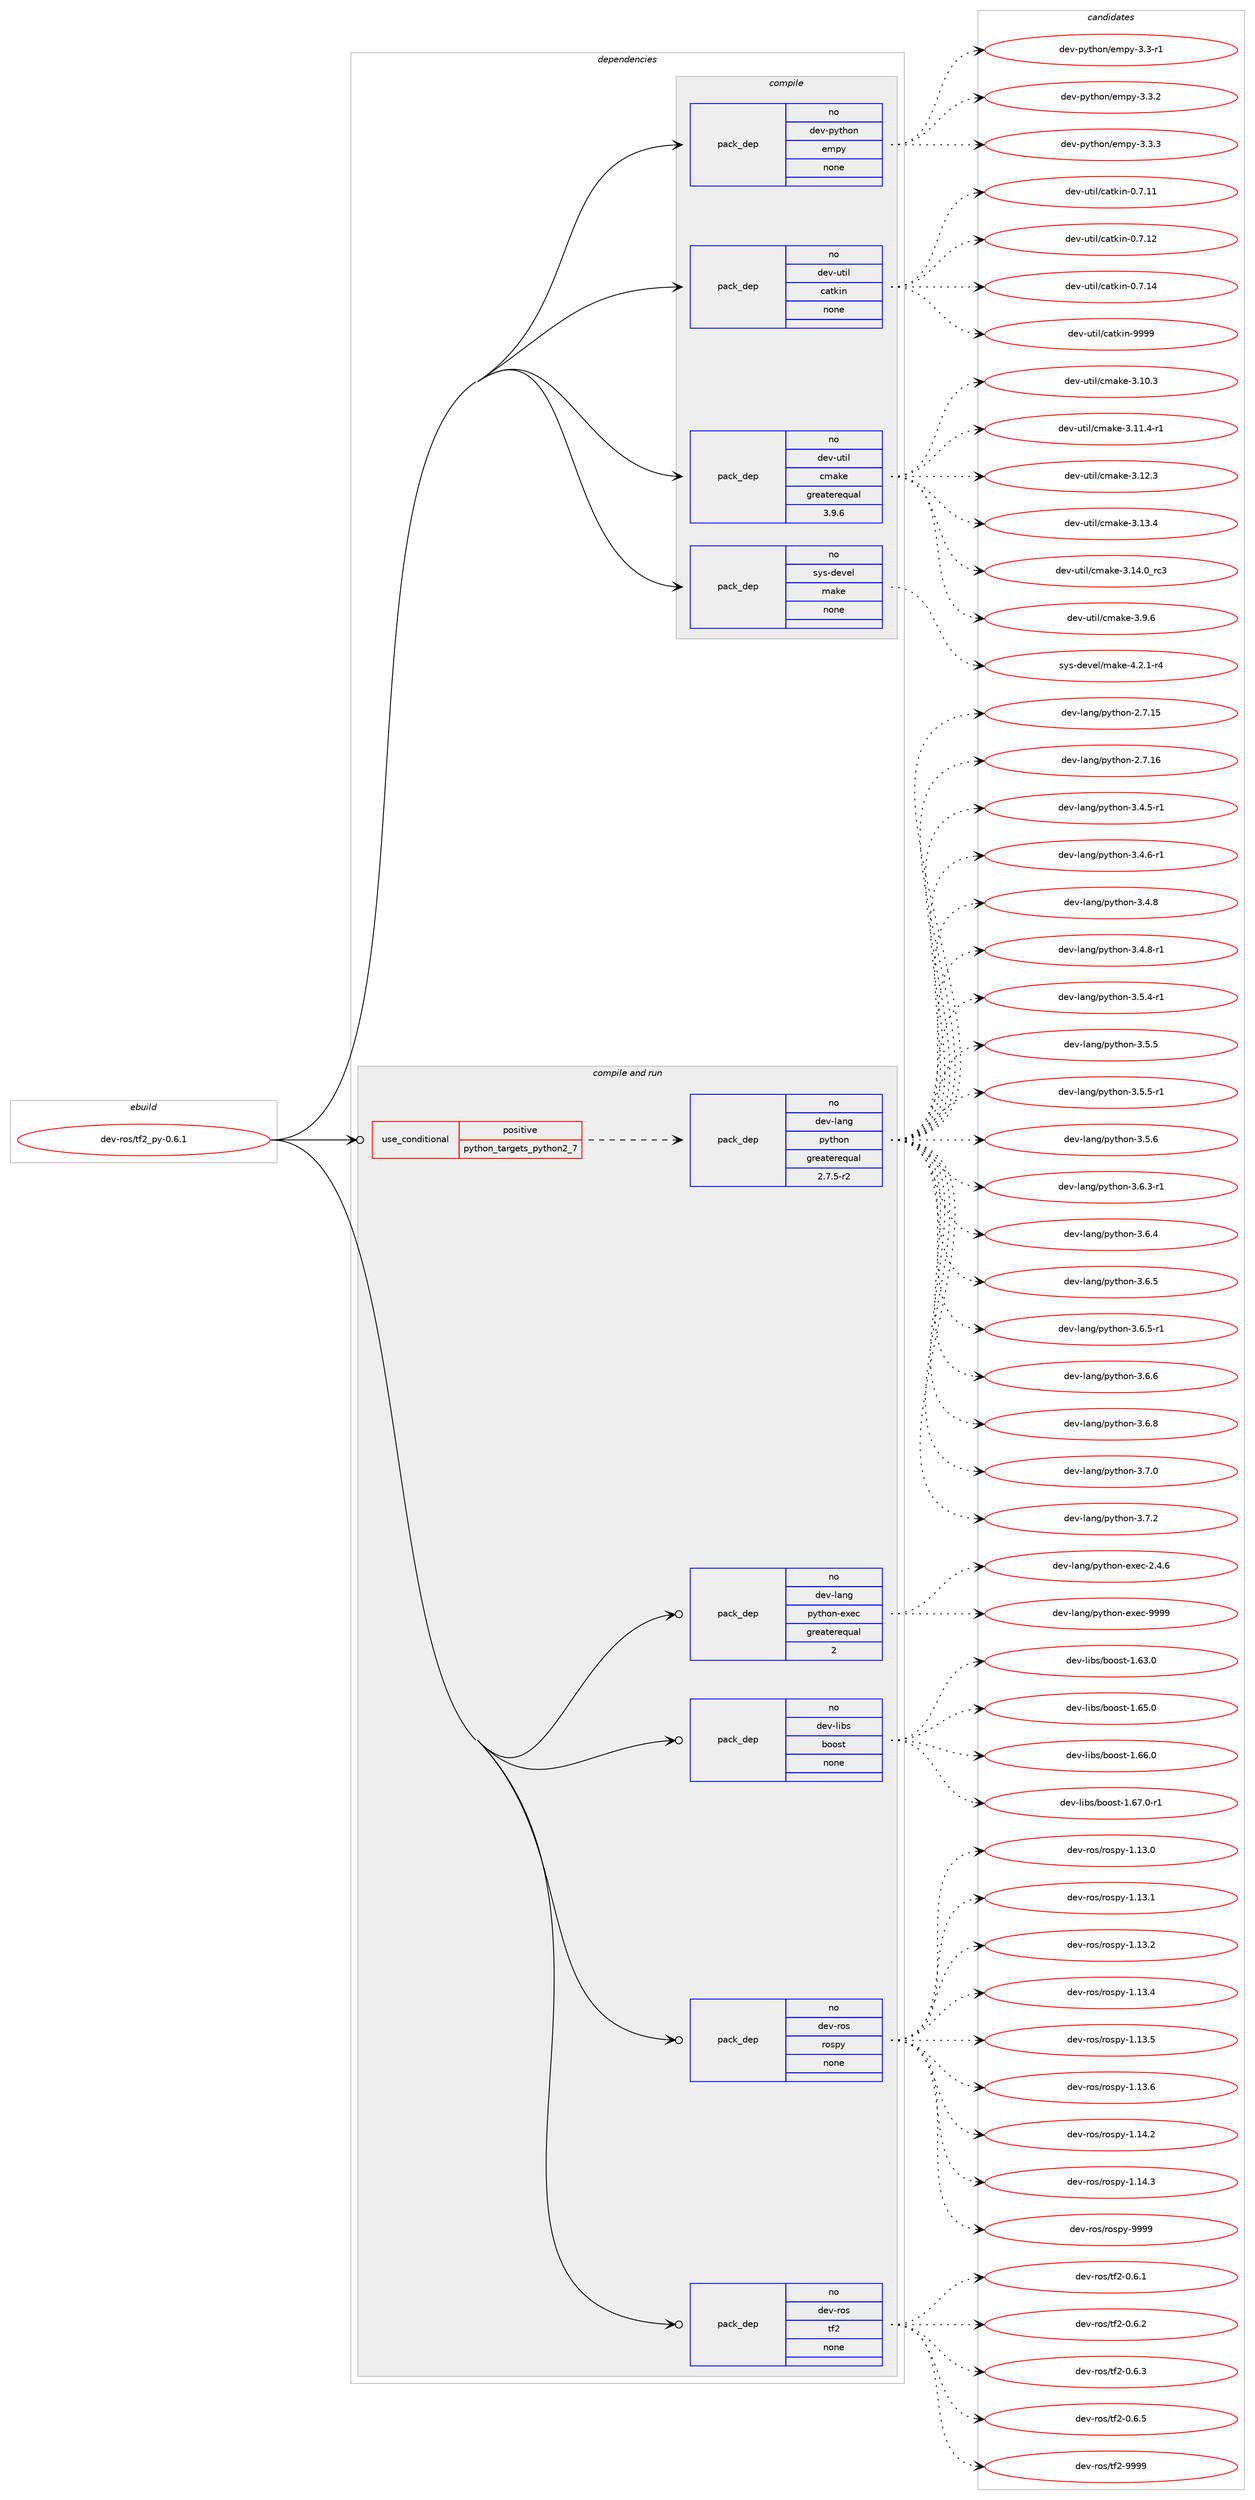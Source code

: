 digraph prolog {

# *************
# Graph options
# *************

newrank=true;
concentrate=true;
compound=true;
graph [rankdir=LR,fontname=Helvetica,fontsize=10,ranksep=1.5];#, ranksep=2.5, nodesep=0.2];
edge  [arrowhead=vee];
node  [fontname=Helvetica,fontsize=10];

# **********
# The ebuild
# **********

subgraph cluster_leftcol {
color=gray;
rank=same;
label=<<i>ebuild</i>>;
id [label="dev-ros/tf2_py-0.6.1", color=red, width=4, href="../dev-ros/tf2_py-0.6.1.svg"];
}

# ****************
# The dependencies
# ****************

subgraph cluster_midcol {
color=gray;
label=<<i>dependencies</i>>;
subgraph cluster_compile {
fillcolor="#eeeeee";
style=filled;
label=<<i>compile</i>>;
subgraph pack1060546 {
dependency1475527 [label=<<TABLE BORDER="0" CELLBORDER="1" CELLSPACING="0" CELLPADDING="4" WIDTH="220"><TR><TD ROWSPAN="6" CELLPADDING="30">pack_dep</TD></TR><TR><TD WIDTH="110">no</TD></TR><TR><TD>dev-python</TD></TR><TR><TD>empy</TD></TR><TR><TD>none</TD></TR><TR><TD></TD></TR></TABLE>>, shape=none, color=blue];
}
id:e -> dependency1475527:w [weight=20,style="solid",arrowhead="vee"];
subgraph pack1060547 {
dependency1475528 [label=<<TABLE BORDER="0" CELLBORDER="1" CELLSPACING="0" CELLPADDING="4" WIDTH="220"><TR><TD ROWSPAN="6" CELLPADDING="30">pack_dep</TD></TR><TR><TD WIDTH="110">no</TD></TR><TR><TD>dev-util</TD></TR><TR><TD>catkin</TD></TR><TR><TD>none</TD></TR><TR><TD></TD></TR></TABLE>>, shape=none, color=blue];
}
id:e -> dependency1475528:w [weight=20,style="solid",arrowhead="vee"];
subgraph pack1060548 {
dependency1475529 [label=<<TABLE BORDER="0" CELLBORDER="1" CELLSPACING="0" CELLPADDING="4" WIDTH="220"><TR><TD ROWSPAN="6" CELLPADDING="30">pack_dep</TD></TR><TR><TD WIDTH="110">no</TD></TR><TR><TD>dev-util</TD></TR><TR><TD>cmake</TD></TR><TR><TD>greaterequal</TD></TR><TR><TD>3.9.6</TD></TR></TABLE>>, shape=none, color=blue];
}
id:e -> dependency1475529:w [weight=20,style="solid",arrowhead="vee"];
subgraph pack1060549 {
dependency1475530 [label=<<TABLE BORDER="0" CELLBORDER="1" CELLSPACING="0" CELLPADDING="4" WIDTH="220"><TR><TD ROWSPAN="6" CELLPADDING="30">pack_dep</TD></TR><TR><TD WIDTH="110">no</TD></TR><TR><TD>sys-devel</TD></TR><TR><TD>make</TD></TR><TR><TD>none</TD></TR><TR><TD></TD></TR></TABLE>>, shape=none, color=blue];
}
id:e -> dependency1475530:w [weight=20,style="solid",arrowhead="vee"];
}
subgraph cluster_compileandrun {
fillcolor="#eeeeee";
style=filled;
label=<<i>compile and run</i>>;
subgraph cond391591 {
dependency1475531 [label=<<TABLE BORDER="0" CELLBORDER="1" CELLSPACING="0" CELLPADDING="4"><TR><TD ROWSPAN="3" CELLPADDING="10">use_conditional</TD></TR><TR><TD>positive</TD></TR><TR><TD>python_targets_python2_7</TD></TR></TABLE>>, shape=none, color=red];
subgraph pack1060550 {
dependency1475532 [label=<<TABLE BORDER="0" CELLBORDER="1" CELLSPACING="0" CELLPADDING="4" WIDTH="220"><TR><TD ROWSPAN="6" CELLPADDING="30">pack_dep</TD></TR><TR><TD WIDTH="110">no</TD></TR><TR><TD>dev-lang</TD></TR><TR><TD>python</TD></TR><TR><TD>greaterequal</TD></TR><TR><TD>2.7.5-r2</TD></TR></TABLE>>, shape=none, color=blue];
}
dependency1475531:e -> dependency1475532:w [weight=20,style="dashed",arrowhead="vee"];
}
id:e -> dependency1475531:w [weight=20,style="solid",arrowhead="odotvee"];
subgraph pack1060551 {
dependency1475533 [label=<<TABLE BORDER="0" CELLBORDER="1" CELLSPACING="0" CELLPADDING="4" WIDTH="220"><TR><TD ROWSPAN="6" CELLPADDING="30">pack_dep</TD></TR><TR><TD WIDTH="110">no</TD></TR><TR><TD>dev-lang</TD></TR><TR><TD>python-exec</TD></TR><TR><TD>greaterequal</TD></TR><TR><TD>2</TD></TR></TABLE>>, shape=none, color=blue];
}
id:e -> dependency1475533:w [weight=20,style="solid",arrowhead="odotvee"];
subgraph pack1060552 {
dependency1475534 [label=<<TABLE BORDER="0" CELLBORDER="1" CELLSPACING="0" CELLPADDING="4" WIDTH="220"><TR><TD ROWSPAN="6" CELLPADDING="30">pack_dep</TD></TR><TR><TD WIDTH="110">no</TD></TR><TR><TD>dev-libs</TD></TR><TR><TD>boost</TD></TR><TR><TD>none</TD></TR><TR><TD></TD></TR></TABLE>>, shape=none, color=blue];
}
id:e -> dependency1475534:w [weight=20,style="solid",arrowhead="odotvee"];
subgraph pack1060553 {
dependency1475535 [label=<<TABLE BORDER="0" CELLBORDER="1" CELLSPACING="0" CELLPADDING="4" WIDTH="220"><TR><TD ROWSPAN="6" CELLPADDING="30">pack_dep</TD></TR><TR><TD WIDTH="110">no</TD></TR><TR><TD>dev-ros</TD></TR><TR><TD>rospy</TD></TR><TR><TD>none</TD></TR><TR><TD></TD></TR></TABLE>>, shape=none, color=blue];
}
id:e -> dependency1475535:w [weight=20,style="solid",arrowhead="odotvee"];
subgraph pack1060554 {
dependency1475536 [label=<<TABLE BORDER="0" CELLBORDER="1" CELLSPACING="0" CELLPADDING="4" WIDTH="220"><TR><TD ROWSPAN="6" CELLPADDING="30">pack_dep</TD></TR><TR><TD WIDTH="110">no</TD></TR><TR><TD>dev-ros</TD></TR><TR><TD>tf2</TD></TR><TR><TD>none</TD></TR><TR><TD></TD></TR></TABLE>>, shape=none, color=blue];
}
id:e -> dependency1475536:w [weight=20,style="solid",arrowhead="odotvee"];
}
subgraph cluster_run {
fillcolor="#eeeeee";
style=filled;
label=<<i>run</i>>;
}
}

# **************
# The candidates
# **************

subgraph cluster_choices {
rank=same;
color=gray;
label=<<i>candidates</i>>;

subgraph choice1060546 {
color=black;
nodesep=1;
choice1001011184511212111610411111047101109112121455146514511449 [label="dev-python/empy-3.3-r1", color=red, width=4,href="../dev-python/empy-3.3-r1.svg"];
choice1001011184511212111610411111047101109112121455146514650 [label="dev-python/empy-3.3.2", color=red, width=4,href="../dev-python/empy-3.3.2.svg"];
choice1001011184511212111610411111047101109112121455146514651 [label="dev-python/empy-3.3.3", color=red, width=4,href="../dev-python/empy-3.3.3.svg"];
dependency1475527:e -> choice1001011184511212111610411111047101109112121455146514511449:w [style=dotted,weight="100"];
dependency1475527:e -> choice1001011184511212111610411111047101109112121455146514650:w [style=dotted,weight="100"];
dependency1475527:e -> choice1001011184511212111610411111047101109112121455146514651:w [style=dotted,weight="100"];
}
subgraph choice1060547 {
color=black;
nodesep=1;
choice1001011184511711610510847999711610710511045484655464949 [label="dev-util/catkin-0.7.11", color=red, width=4,href="../dev-util/catkin-0.7.11.svg"];
choice1001011184511711610510847999711610710511045484655464950 [label="dev-util/catkin-0.7.12", color=red, width=4,href="../dev-util/catkin-0.7.12.svg"];
choice1001011184511711610510847999711610710511045484655464952 [label="dev-util/catkin-0.7.14", color=red, width=4,href="../dev-util/catkin-0.7.14.svg"];
choice100101118451171161051084799971161071051104557575757 [label="dev-util/catkin-9999", color=red, width=4,href="../dev-util/catkin-9999.svg"];
dependency1475528:e -> choice1001011184511711610510847999711610710511045484655464949:w [style=dotted,weight="100"];
dependency1475528:e -> choice1001011184511711610510847999711610710511045484655464950:w [style=dotted,weight="100"];
dependency1475528:e -> choice1001011184511711610510847999711610710511045484655464952:w [style=dotted,weight="100"];
dependency1475528:e -> choice100101118451171161051084799971161071051104557575757:w [style=dotted,weight="100"];
}
subgraph choice1060548 {
color=black;
nodesep=1;
choice1001011184511711610510847991099710710145514649484651 [label="dev-util/cmake-3.10.3", color=red, width=4,href="../dev-util/cmake-3.10.3.svg"];
choice10010111845117116105108479910997107101455146494946524511449 [label="dev-util/cmake-3.11.4-r1", color=red, width=4,href="../dev-util/cmake-3.11.4-r1.svg"];
choice1001011184511711610510847991099710710145514649504651 [label="dev-util/cmake-3.12.3", color=red, width=4,href="../dev-util/cmake-3.12.3.svg"];
choice1001011184511711610510847991099710710145514649514652 [label="dev-util/cmake-3.13.4", color=red, width=4,href="../dev-util/cmake-3.13.4.svg"];
choice1001011184511711610510847991099710710145514649524648951149951 [label="dev-util/cmake-3.14.0_rc3", color=red, width=4,href="../dev-util/cmake-3.14.0_rc3.svg"];
choice10010111845117116105108479910997107101455146574654 [label="dev-util/cmake-3.9.6", color=red, width=4,href="../dev-util/cmake-3.9.6.svg"];
dependency1475529:e -> choice1001011184511711610510847991099710710145514649484651:w [style=dotted,weight="100"];
dependency1475529:e -> choice10010111845117116105108479910997107101455146494946524511449:w [style=dotted,weight="100"];
dependency1475529:e -> choice1001011184511711610510847991099710710145514649504651:w [style=dotted,weight="100"];
dependency1475529:e -> choice1001011184511711610510847991099710710145514649514652:w [style=dotted,weight="100"];
dependency1475529:e -> choice1001011184511711610510847991099710710145514649524648951149951:w [style=dotted,weight="100"];
dependency1475529:e -> choice10010111845117116105108479910997107101455146574654:w [style=dotted,weight="100"];
}
subgraph choice1060549 {
color=black;
nodesep=1;
choice1151211154510010111810110847109971071014552465046494511452 [label="sys-devel/make-4.2.1-r4", color=red, width=4,href="../sys-devel/make-4.2.1-r4.svg"];
dependency1475530:e -> choice1151211154510010111810110847109971071014552465046494511452:w [style=dotted,weight="100"];
}
subgraph choice1060550 {
color=black;
nodesep=1;
choice10010111845108971101034711212111610411111045504655464953 [label="dev-lang/python-2.7.15", color=red, width=4,href="../dev-lang/python-2.7.15.svg"];
choice10010111845108971101034711212111610411111045504655464954 [label="dev-lang/python-2.7.16", color=red, width=4,href="../dev-lang/python-2.7.16.svg"];
choice1001011184510897110103471121211161041111104551465246534511449 [label="dev-lang/python-3.4.5-r1", color=red, width=4,href="../dev-lang/python-3.4.5-r1.svg"];
choice1001011184510897110103471121211161041111104551465246544511449 [label="dev-lang/python-3.4.6-r1", color=red, width=4,href="../dev-lang/python-3.4.6-r1.svg"];
choice100101118451089711010347112121116104111110455146524656 [label="dev-lang/python-3.4.8", color=red, width=4,href="../dev-lang/python-3.4.8.svg"];
choice1001011184510897110103471121211161041111104551465246564511449 [label="dev-lang/python-3.4.8-r1", color=red, width=4,href="../dev-lang/python-3.4.8-r1.svg"];
choice1001011184510897110103471121211161041111104551465346524511449 [label="dev-lang/python-3.5.4-r1", color=red, width=4,href="../dev-lang/python-3.5.4-r1.svg"];
choice100101118451089711010347112121116104111110455146534653 [label="dev-lang/python-3.5.5", color=red, width=4,href="../dev-lang/python-3.5.5.svg"];
choice1001011184510897110103471121211161041111104551465346534511449 [label="dev-lang/python-3.5.5-r1", color=red, width=4,href="../dev-lang/python-3.5.5-r1.svg"];
choice100101118451089711010347112121116104111110455146534654 [label="dev-lang/python-3.5.6", color=red, width=4,href="../dev-lang/python-3.5.6.svg"];
choice1001011184510897110103471121211161041111104551465446514511449 [label="dev-lang/python-3.6.3-r1", color=red, width=4,href="../dev-lang/python-3.6.3-r1.svg"];
choice100101118451089711010347112121116104111110455146544652 [label="dev-lang/python-3.6.4", color=red, width=4,href="../dev-lang/python-3.6.4.svg"];
choice100101118451089711010347112121116104111110455146544653 [label="dev-lang/python-3.6.5", color=red, width=4,href="../dev-lang/python-3.6.5.svg"];
choice1001011184510897110103471121211161041111104551465446534511449 [label="dev-lang/python-3.6.5-r1", color=red, width=4,href="../dev-lang/python-3.6.5-r1.svg"];
choice100101118451089711010347112121116104111110455146544654 [label="dev-lang/python-3.6.6", color=red, width=4,href="../dev-lang/python-3.6.6.svg"];
choice100101118451089711010347112121116104111110455146544656 [label="dev-lang/python-3.6.8", color=red, width=4,href="../dev-lang/python-3.6.8.svg"];
choice100101118451089711010347112121116104111110455146554648 [label="dev-lang/python-3.7.0", color=red, width=4,href="../dev-lang/python-3.7.0.svg"];
choice100101118451089711010347112121116104111110455146554650 [label="dev-lang/python-3.7.2", color=red, width=4,href="../dev-lang/python-3.7.2.svg"];
dependency1475532:e -> choice10010111845108971101034711212111610411111045504655464953:w [style=dotted,weight="100"];
dependency1475532:e -> choice10010111845108971101034711212111610411111045504655464954:w [style=dotted,weight="100"];
dependency1475532:e -> choice1001011184510897110103471121211161041111104551465246534511449:w [style=dotted,weight="100"];
dependency1475532:e -> choice1001011184510897110103471121211161041111104551465246544511449:w [style=dotted,weight="100"];
dependency1475532:e -> choice100101118451089711010347112121116104111110455146524656:w [style=dotted,weight="100"];
dependency1475532:e -> choice1001011184510897110103471121211161041111104551465246564511449:w [style=dotted,weight="100"];
dependency1475532:e -> choice1001011184510897110103471121211161041111104551465346524511449:w [style=dotted,weight="100"];
dependency1475532:e -> choice100101118451089711010347112121116104111110455146534653:w [style=dotted,weight="100"];
dependency1475532:e -> choice1001011184510897110103471121211161041111104551465346534511449:w [style=dotted,weight="100"];
dependency1475532:e -> choice100101118451089711010347112121116104111110455146534654:w [style=dotted,weight="100"];
dependency1475532:e -> choice1001011184510897110103471121211161041111104551465446514511449:w [style=dotted,weight="100"];
dependency1475532:e -> choice100101118451089711010347112121116104111110455146544652:w [style=dotted,weight="100"];
dependency1475532:e -> choice100101118451089711010347112121116104111110455146544653:w [style=dotted,weight="100"];
dependency1475532:e -> choice1001011184510897110103471121211161041111104551465446534511449:w [style=dotted,weight="100"];
dependency1475532:e -> choice100101118451089711010347112121116104111110455146544654:w [style=dotted,weight="100"];
dependency1475532:e -> choice100101118451089711010347112121116104111110455146544656:w [style=dotted,weight="100"];
dependency1475532:e -> choice100101118451089711010347112121116104111110455146554648:w [style=dotted,weight="100"];
dependency1475532:e -> choice100101118451089711010347112121116104111110455146554650:w [style=dotted,weight="100"];
}
subgraph choice1060551 {
color=black;
nodesep=1;
choice1001011184510897110103471121211161041111104510112010199455046524654 [label="dev-lang/python-exec-2.4.6", color=red, width=4,href="../dev-lang/python-exec-2.4.6.svg"];
choice10010111845108971101034711212111610411111045101120101994557575757 [label="dev-lang/python-exec-9999", color=red, width=4,href="../dev-lang/python-exec-9999.svg"];
dependency1475533:e -> choice1001011184510897110103471121211161041111104510112010199455046524654:w [style=dotted,weight="100"];
dependency1475533:e -> choice10010111845108971101034711212111610411111045101120101994557575757:w [style=dotted,weight="100"];
}
subgraph choice1060552 {
color=black;
nodesep=1;
choice1001011184510810598115479811111111511645494654514648 [label="dev-libs/boost-1.63.0", color=red, width=4,href="../dev-libs/boost-1.63.0.svg"];
choice1001011184510810598115479811111111511645494654534648 [label="dev-libs/boost-1.65.0", color=red, width=4,href="../dev-libs/boost-1.65.0.svg"];
choice1001011184510810598115479811111111511645494654544648 [label="dev-libs/boost-1.66.0", color=red, width=4,href="../dev-libs/boost-1.66.0.svg"];
choice10010111845108105981154798111111115116454946545546484511449 [label="dev-libs/boost-1.67.0-r1", color=red, width=4,href="../dev-libs/boost-1.67.0-r1.svg"];
dependency1475534:e -> choice1001011184510810598115479811111111511645494654514648:w [style=dotted,weight="100"];
dependency1475534:e -> choice1001011184510810598115479811111111511645494654534648:w [style=dotted,weight="100"];
dependency1475534:e -> choice1001011184510810598115479811111111511645494654544648:w [style=dotted,weight="100"];
dependency1475534:e -> choice10010111845108105981154798111111115116454946545546484511449:w [style=dotted,weight="100"];
}
subgraph choice1060553 {
color=black;
nodesep=1;
choice100101118451141111154711411111511212145494649514648 [label="dev-ros/rospy-1.13.0", color=red, width=4,href="../dev-ros/rospy-1.13.0.svg"];
choice100101118451141111154711411111511212145494649514649 [label="dev-ros/rospy-1.13.1", color=red, width=4,href="../dev-ros/rospy-1.13.1.svg"];
choice100101118451141111154711411111511212145494649514650 [label="dev-ros/rospy-1.13.2", color=red, width=4,href="../dev-ros/rospy-1.13.2.svg"];
choice100101118451141111154711411111511212145494649514652 [label="dev-ros/rospy-1.13.4", color=red, width=4,href="../dev-ros/rospy-1.13.4.svg"];
choice100101118451141111154711411111511212145494649514653 [label="dev-ros/rospy-1.13.5", color=red, width=4,href="../dev-ros/rospy-1.13.5.svg"];
choice100101118451141111154711411111511212145494649514654 [label="dev-ros/rospy-1.13.6", color=red, width=4,href="../dev-ros/rospy-1.13.6.svg"];
choice100101118451141111154711411111511212145494649524650 [label="dev-ros/rospy-1.14.2", color=red, width=4,href="../dev-ros/rospy-1.14.2.svg"];
choice100101118451141111154711411111511212145494649524651 [label="dev-ros/rospy-1.14.3", color=red, width=4,href="../dev-ros/rospy-1.14.3.svg"];
choice10010111845114111115471141111151121214557575757 [label="dev-ros/rospy-9999", color=red, width=4,href="../dev-ros/rospy-9999.svg"];
dependency1475535:e -> choice100101118451141111154711411111511212145494649514648:w [style=dotted,weight="100"];
dependency1475535:e -> choice100101118451141111154711411111511212145494649514649:w [style=dotted,weight="100"];
dependency1475535:e -> choice100101118451141111154711411111511212145494649514650:w [style=dotted,weight="100"];
dependency1475535:e -> choice100101118451141111154711411111511212145494649514652:w [style=dotted,weight="100"];
dependency1475535:e -> choice100101118451141111154711411111511212145494649514653:w [style=dotted,weight="100"];
dependency1475535:e -> choice100101118451141111154711411111511212145494649514654:w [style=dotted,weight="100"];
dependency1475535:e -> choice100101118451141111154711411111511212145494649524650:w [style=dotted,weight="100"];
dependency1475535:e -> choice100101118451141111154711411111511212145494649524651:w [style=dotted,weight="100"];
dependency1475535:e -> choice10010111845114111115471141111151121214557575757:w [style=dotted,weight="100"];
}
subgraph choice1060554 {
color=black;
nodesep=1;
choice100101118451141111154711610250454846544649 [label="dev-ros/tf2-0.6.1", color=red, width=4,href="../dev-ros/tf2-0.6.1.svg"];
choice100101118451141111154711610250454846544650 [label="dev-ros/tf2-0.6.2", color=red, width=4,href="../dev-ros/tf2-0.6.2.svg"];
choice100101118451141111154711610250454846544651 [label="dev-ros/tf2-0.6.3", color=red, width=4,href="../dev-ros/tf2-0.6.3.svg"];
choice100101118451141111154711610250454846544653 [label="dev-ros/tf2-0.6.5", color=red, width=4,href="../dev-ros/tf2-0.6.5.svg"];
choice1001011184511411111547116102504557575757 [label="dev-ros/tf2-9999", color=red, width=4,href="../dev-ros/tf2-9999.svg"];
dependency1475536:e -> choice100101118451141111154711610250454846544649:w [style=dotted,weight="100"];
dependency1475536:e -> choice100101118451141111154711610250454846544650:w [style=dotted,weight="100"];
dependency1475536:e -> choice100101118451141111154711610250454846544651:w [style=dotted,weight="100"];
dependency1475536:e -> choice100101118451141111154711610250454846544653:w [style=dotted,weight="100"];
dependency1475536:e -> choice1001011184511411111547116102504557575757:w [style=dotted,weight="100"];
}
}

}
